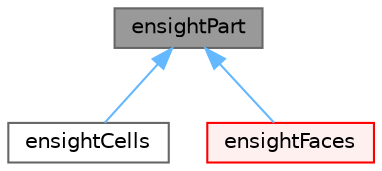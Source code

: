 digraph "ensightPart"
{
 // LATEX_PDF_SIZE
  bgcolor="transparent";
  edge [fontname=Helvetica,fontsize=10,labelfontname=Helvetica,labelfontsize=10];
  node [fontname=Helvetica,fontsize=10,shape=box,height=0.2,width=0.4];
  Node1 [id="Node000001",label="ensightPart",height=0.2,width=0.4,color="gray40", fillcolor="grey60", style="filled", fontcolor="black",tooltip="Base class for ensightCells, ensightFaces, ensightOutputSurfaces."];
  Node1 -> Node2 [id="edge1_Node000001_Node000002",dir="back",color="steelblue1",style="solid",tooltip=" "];
  Node2 [id="Node000002",label="ensightCells",height=0.2,width=0.4,color="gray40", fillcolor="white", style="filled",URL="$classFoam_1_1ensightCells.html",tooltip="Sorting/classification of cells (3D) into corresponding ensight element types."];
  Node1 -> Node3 [id="edge2_Node000001_Node000003",dir="back",color="steelblue1",style="solid",tooltip=" "];
  Node3 [id="Node000003",label="ensightFaces",height=0.2,width=0.4,color="red", fillcolor="#FFF0F0", style="filled",URL="$classFoam_1_1ensightFaces.html",tooltip="Sorting/classification of faces (2D) into corresponding ensight types."];
}
